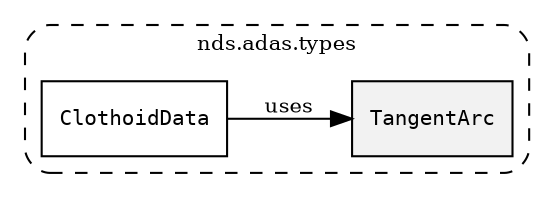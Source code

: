 /**
 * This dot file creates symbol collaboration diagram for TangentArc.
 */
digraph ZSERIO
{
    node [shape=box, fontsize=10];
    rankdir="LR";
    fontsize=10;
    tooltip="TangentArc collaboration diagram";

    subgraph "cluster_nds.adas.types"
    {
        style="dashed, rounded";
        label="nds.adas.types";
        tooltip="Package nds.adas.types";
        href="../../../content/packages/nds.adas.types.html#Package-nds-adas-types";
        target="_parent";

        "TangentArc" [style="filled", fillcolor="#0000000D", target="_parent", label=<<font face="monospace"><table align="center" border="0" cellspacing="0" cellpadding="0"><tr><td href="../../../content/packages/nds.adas.types.html#Subtype-TangentArc" title="Subtype defined in nds.adas.types">TangentArc</td></tr></table></font>>];
        "ClothoidData" [target="_parent", label=<<font face="monospace"><table align="center" border="0" cellspacing="0" cellpadding="0"><tr><td href="../../../content/packages/nds.adas.types.html#Structure-ClothoidData" title="Structure defined in nds.adas.types">ClothoidData</td></tr></table></font>>];
    }

    "ClothoidData" -> "TangentArc" [label="uses", fontsize=10];
}
